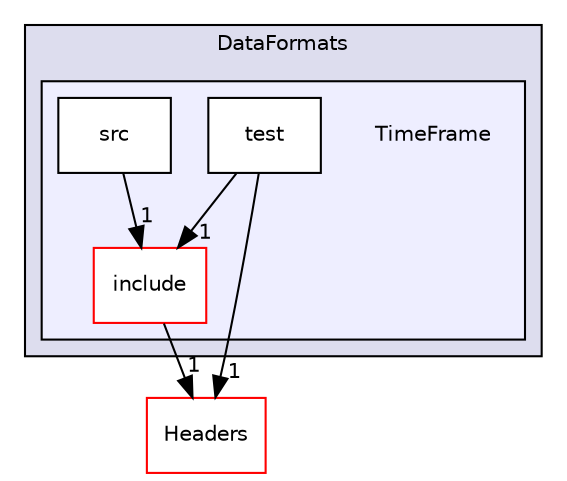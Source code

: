 digraph "/home/travis/build/AliceO2Group/AliceO2/DataFormats/TimeFrame" {
  bgcolor=transparent;
  compound=true
  node [ fontsize="10", fontname="Helvetica"];
  edge [ labelfontsize="10", labelfontname="Helvetica"];
  subgraph clusterdir_2171f7ec022c5423887b07c69b2f5b48 {
    graph [ bgcolor="#ddddee", pencolor="black", label="DataFormats" fontname="Helvetica", fontsize="10", URL="dir_2171f7ec022c5423887b07c69b2f5b48.html"]
  subgraph clusterdir_938f0f489a9afdd9521c88acbea7d897 {
    graph [ bgcolor="#eeeeff", pencolor="black", label="" URL="dir_938f0f489a9afdd9521c88acbea7d897.html"];
    dir_938f0f489a9afdd9521c88acbea7d897 [shape=plaintext label="TimeFrame"];
    dir_56c29c4c417493ae7f7f0363d2aa76df [shape=box label="include" color="red" fillcolor="white" style="filled" URL="dir_56c29c4c417493ae7f7f0363d2aa76df.html"];
    dir_a9690881ab3fc03ec461608a2e1f8524 [shape=box label="src" color="black" fillcolor="white" style="filled" URL="dir_a9690881ab3fc03ec461608a2e1f8524.html"];
    dir_8b35a96416ad4d121afd3e3f28c7d206 [shape=box label="test" color="black" fillcolor="white" style="filled" URL="dir_8b35a96416ad4d121afd3e3f28c7d206.html"];
  }
  }
  dir_183e7c4434404fe9096e1bd8673e1fcf [shape=box label="Headers" color="red" URL="dir_183e7c4434404fe9096e1bd8673e1fcf.html"];
  dir_56c29c4c417493ae7f7f0363d2aa76df->dir_183e7c4434404fe9096e1bd8673e1fcf [headlabel="1", labeldistance=1.5 headhref="dir_000289_000098.html"];
  dir_8b35a96416ad4d121afd3e3f28c7d206->dir_56c29c4c417493ae7f7f0363d2aa76df [headlabel="1", labeldistance=1.5 headhref="dir_000292_000289.html"];
  dir_8b35a96416ad4d121afd3e3f28c7d206->dir_183e7c4434404fe9096e1bd8673e1fcf [headlabel="1", labeldistance=1.5 headhref="dir_000292_000098.html"];
  dir_a9690881ab3fc03ec461608a2e1f8524->dir_56c29c4c417493ae7f7f0363d2aa76df [headlabel="1", labeldistance=1.5 headhref="dir_000291_000289.html"];
}
